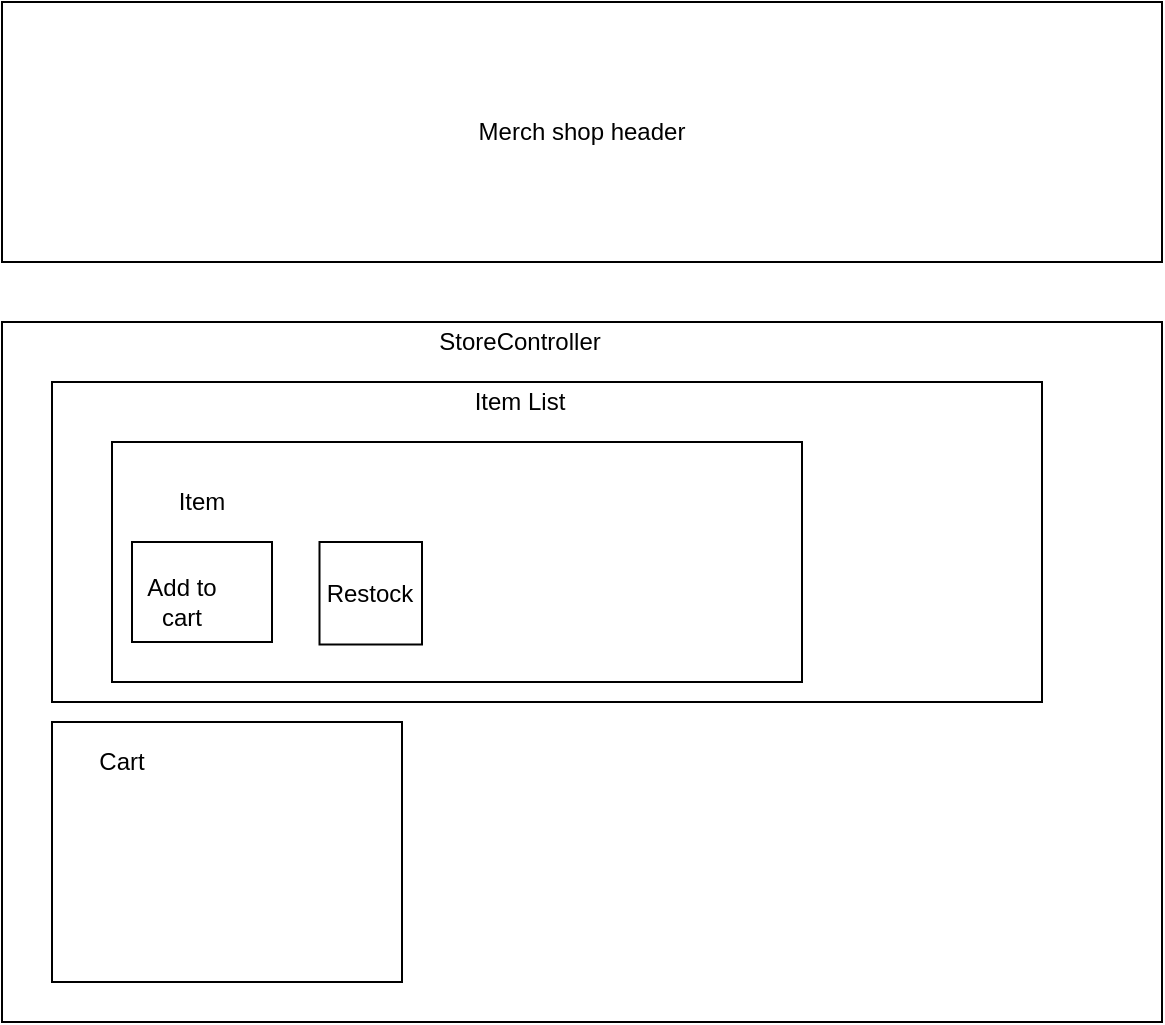 <mxfile version="13.9.9" type="github">
  <diagram id="wTPVCSFg2L7csEUlhPjk" name="Page-1">
    <mxGraphModel dx="1038" dy="548" grid="1" gridSize="10" guides="1" tooltips="1" connect="1" arrows="1" fold="1" page="1" pageScale="1" pageWidth="850" pageHeight="1100" math="0" shadow="0">
      <root>
        <mxCell id="0" />
        <mxCell id="1" parent="0" />
        <mxCell id="VWracyMeEao_2png_inv-1" value="Merch shop header" style="rounded=0;whiteSpace=wrap;html=1;" parent="1" vertex="1">
          <mxGeometry x="150" y="40" width="580" height="130" as="geometry" />
        </mxCell>
        <mxCell id="jlL-lYNdo3vN1ECoFAxW-1" value="" style="rounded=0;whiteSpace=wrap;html=1;" parent="1" vertex="1">
          <mxGeometry x="150" y="200" width="580" height="350" as="geometry" />
        </mxCell>
        <mxCell id="jlL-lYNdo3vN1ECoFAxW-3" value="StoreController" style="text;html=1;strokeColor=none;fillColor=none;align=center;verticalAlign=middle;whiteSpace=wrap;rounded=0;" parent="1" vertex="1">
          <mxGeometry x="388.75" y="200" width="40" height="20" as="geometry" />
        </mxCell>
        <mxCell id="jlL-lYNdo3vN1ECoFAxW-4" value="" style="rounded=0;whiteSpace=wrap;html=1;" parent="1" vertex="1">
          <mxGeometry x="175" y="230" width="495" height="160" as="geometry" />
        </mxCell>
        <mxCell id="jlL-lYNdo3vN1ECoFAxW-6" value="" style="rounded=0;whiteSpace=wrap;html=1;" parent="1" vertex="1">
          <mxGeometry x="205" y="260" width="345" height="120" as="geometry" />
        </mxCell>
        <mxCell id="uVa9yBhB3VM12gmpgDGA-5" value="Item" style="text;html=1;strokeColor=none;fillColor=none;align=center;verticalAlign=middle;whiteSpace=wrap;rounded=0;" vertex="1" parent="1">
          <mxGeometry x="230" y="280" width="40" height="20" as="geometry" />
        </mxCell>
        <mxCell id="uVa9yBhB3VM12gmpgDGA-6" value="Item List" style="text;html=1;strokeColor=none;fillColor=none;align=center;verticalAlign=middle;whiteSpace=wrap;rounded=0;" vertex="1" parent="1">
          <mxGeometry x="330" y="230" width="157.5" height="20" as="geometry" />
        </mxCell>
        <mxCell id="uVa9yBhB3VM12gmpgDGA-8" value="" style="rounded=0;whiteSpace=wrap;html=1;" vertex="1" parent="1">
          <mxGeometry x="175" y="400" width="175" height="130" as="geometry" />
        </mxCell>
        <mxCell id="uVa9yBhB3VM12gmpgDGA-9" value="" style="rounded=0;whiteSpace=wrap;html=1;" vertex="1" parent="1">
          <mxGeometry x="215" y="310" width="70" height="50" as="geometry" />
        </mxCell>
        <mxCell id="uVa9yBhB3VM12gmpgDGA-11" value="" style="whiteSpace=wrap;html=1;aspect=fixed;" vertex="1" parent="1">
          <mxGeometry x="308.75" y="310" width="51.25" height="51.25" as="geometry" />
        </mxCell>
        <mxCell id="uVa9yBhB3VM12gmpgDGA-13" value="Add to cart" style="text;html=1;strokeColor=none;fillColor=none;align=center;verticalAlign=middle;whiteSpace=wrap;rounded=0;" vertex="1" parent="1">
          <mxGeometry x="220" y="330" width="40" height="20" as="geometry" />
        </mxCell>
        <mxCell id="uVa9yBhB3VM12gmpgDGA-15" value="Restock" style="text;html=1;strokeColor=none;fillColor=none;align=center;verticalAlign=middle;whiteSpace=wrap;rounded=0;" vertex="1" parent="1">
          <mxGeometry x="314.38" y="325.63" width="40" height="20" as="geometry" />
        </mxCell>
        <mxCell id="uVa9yBhB3VM12gmpgDGA-17" value="Cart" style="text;html=1;strokeColor=none;fillColor=none;align=center;verticalAlign=middle;whiteSpace=wrap;rounded=0;" vertex="1" parent="1">
          <mxGeometry x="190" y="410" width="40" height="20" as="geometry" />
        </mxCell>
      </root>
    </mxGraphModel>
  </diagram>
</mxfile>
